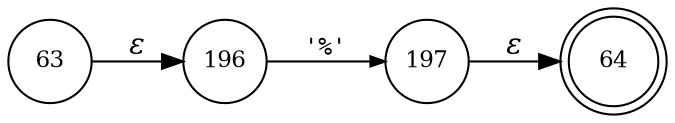 digraph ATN {
rankdir=LR;
s64[fontsize=11, label="64", shape=doublecircle, fixedsize=true, width=.6];
s196[fontsize=11,label="196", shape=circle, fixedsize=true, width=.55, peripheries=1];
s197[fontsize=11,label="197", shape=circle, fixedsize=true, width=.55, peripheries=1];
s63[fontsize=11,label="63", shape=circle, fixedsize=true, width=.55, peripheries=1];
s63 -> s196 [fontname="Times-Italic", label="&epsilon;"];
s196 -> s197 [fontsize=11, fontname="Courier", arrowsize=.7, label = "'%'", arrowhead = normal];
s197 -> s64 [fontname="Times-Italic", label="&epsilon;"];
}